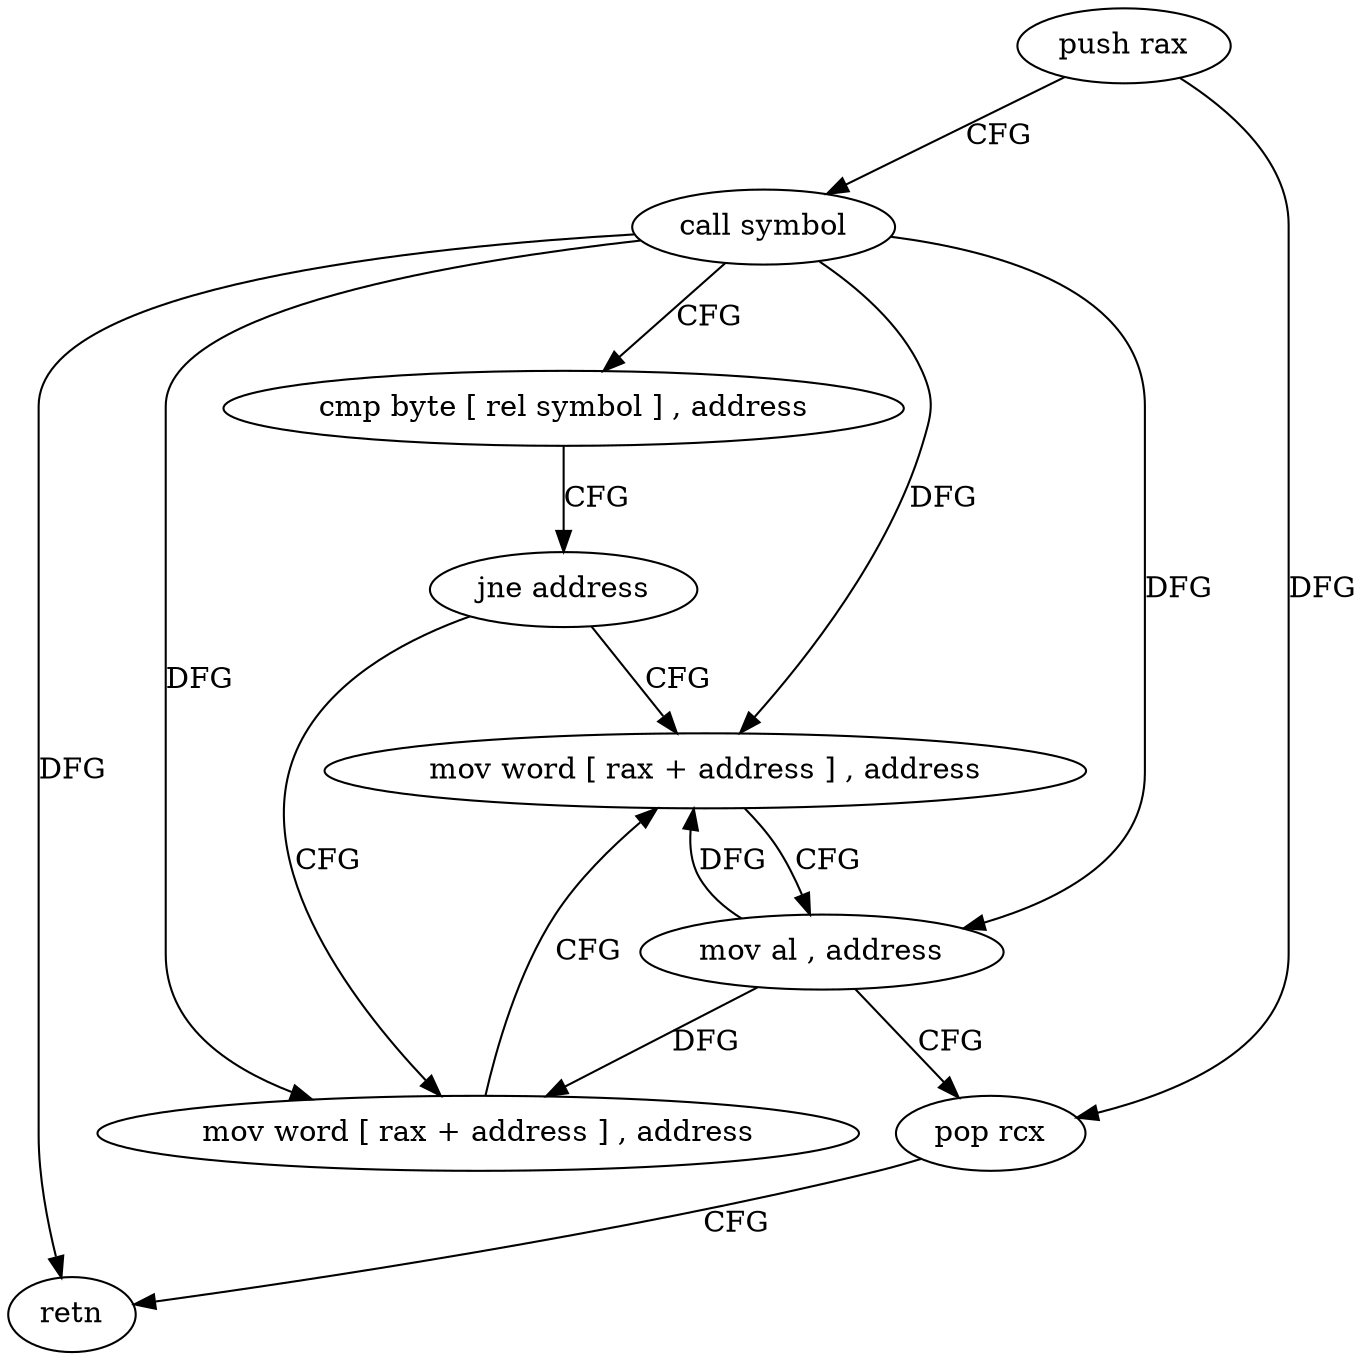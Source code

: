digraph "func" {
"4244336" [label = "push rax" ]
"4244337" [label = "call symbol" ]
"4244342" [label = "cmp byte [ rel symbol ] , address" ]
"4244349" [label = "jne address" ]
"4244357" [label = "mov word [ rax + address ] , address" ]
"4244351" [label = "mov word [ rax + address ] , address" ]
"4244363" [label = "mov al , address" ]
"4244365" [label = "pop rcx" ]
"4244366" [label = "retn" ]
"4244336" -> "4244337" [ label = "CFG" ]
"4244336" -> "4244365" [ label = "DFG" ]
"4244337" -> "4244342" [ label = "CFG" ]
"4244337" -> "4244357" [ label = "DFG" ]
"4244337" -> "4244363" [ label = "DFG" ]
"4244337" -> "4244366" [ label = "DFG" ]
"4244337" -> "4244351" [ label = "DFG" ]
"4244342" -> "4244349" [ label = "CFG" ]
"4244349" -> "4244357" [ label = "CFG" ]
"4244349" -> "4244351" [ label = "CFG" ]
"4244357" -> "4244363" [ label = "CFG" ]
"4244351" -> "4244357" [ label = "CFG" ]
"4244363" -> "4244365" [ label = "CFG" ]
"4244363" -> "4244357" [ label = "DFG" ]
"4244363" -> "4244351" [ label = "DFG" ]
"4244365" -> "4244366" [ label = "CFG" ]
}
